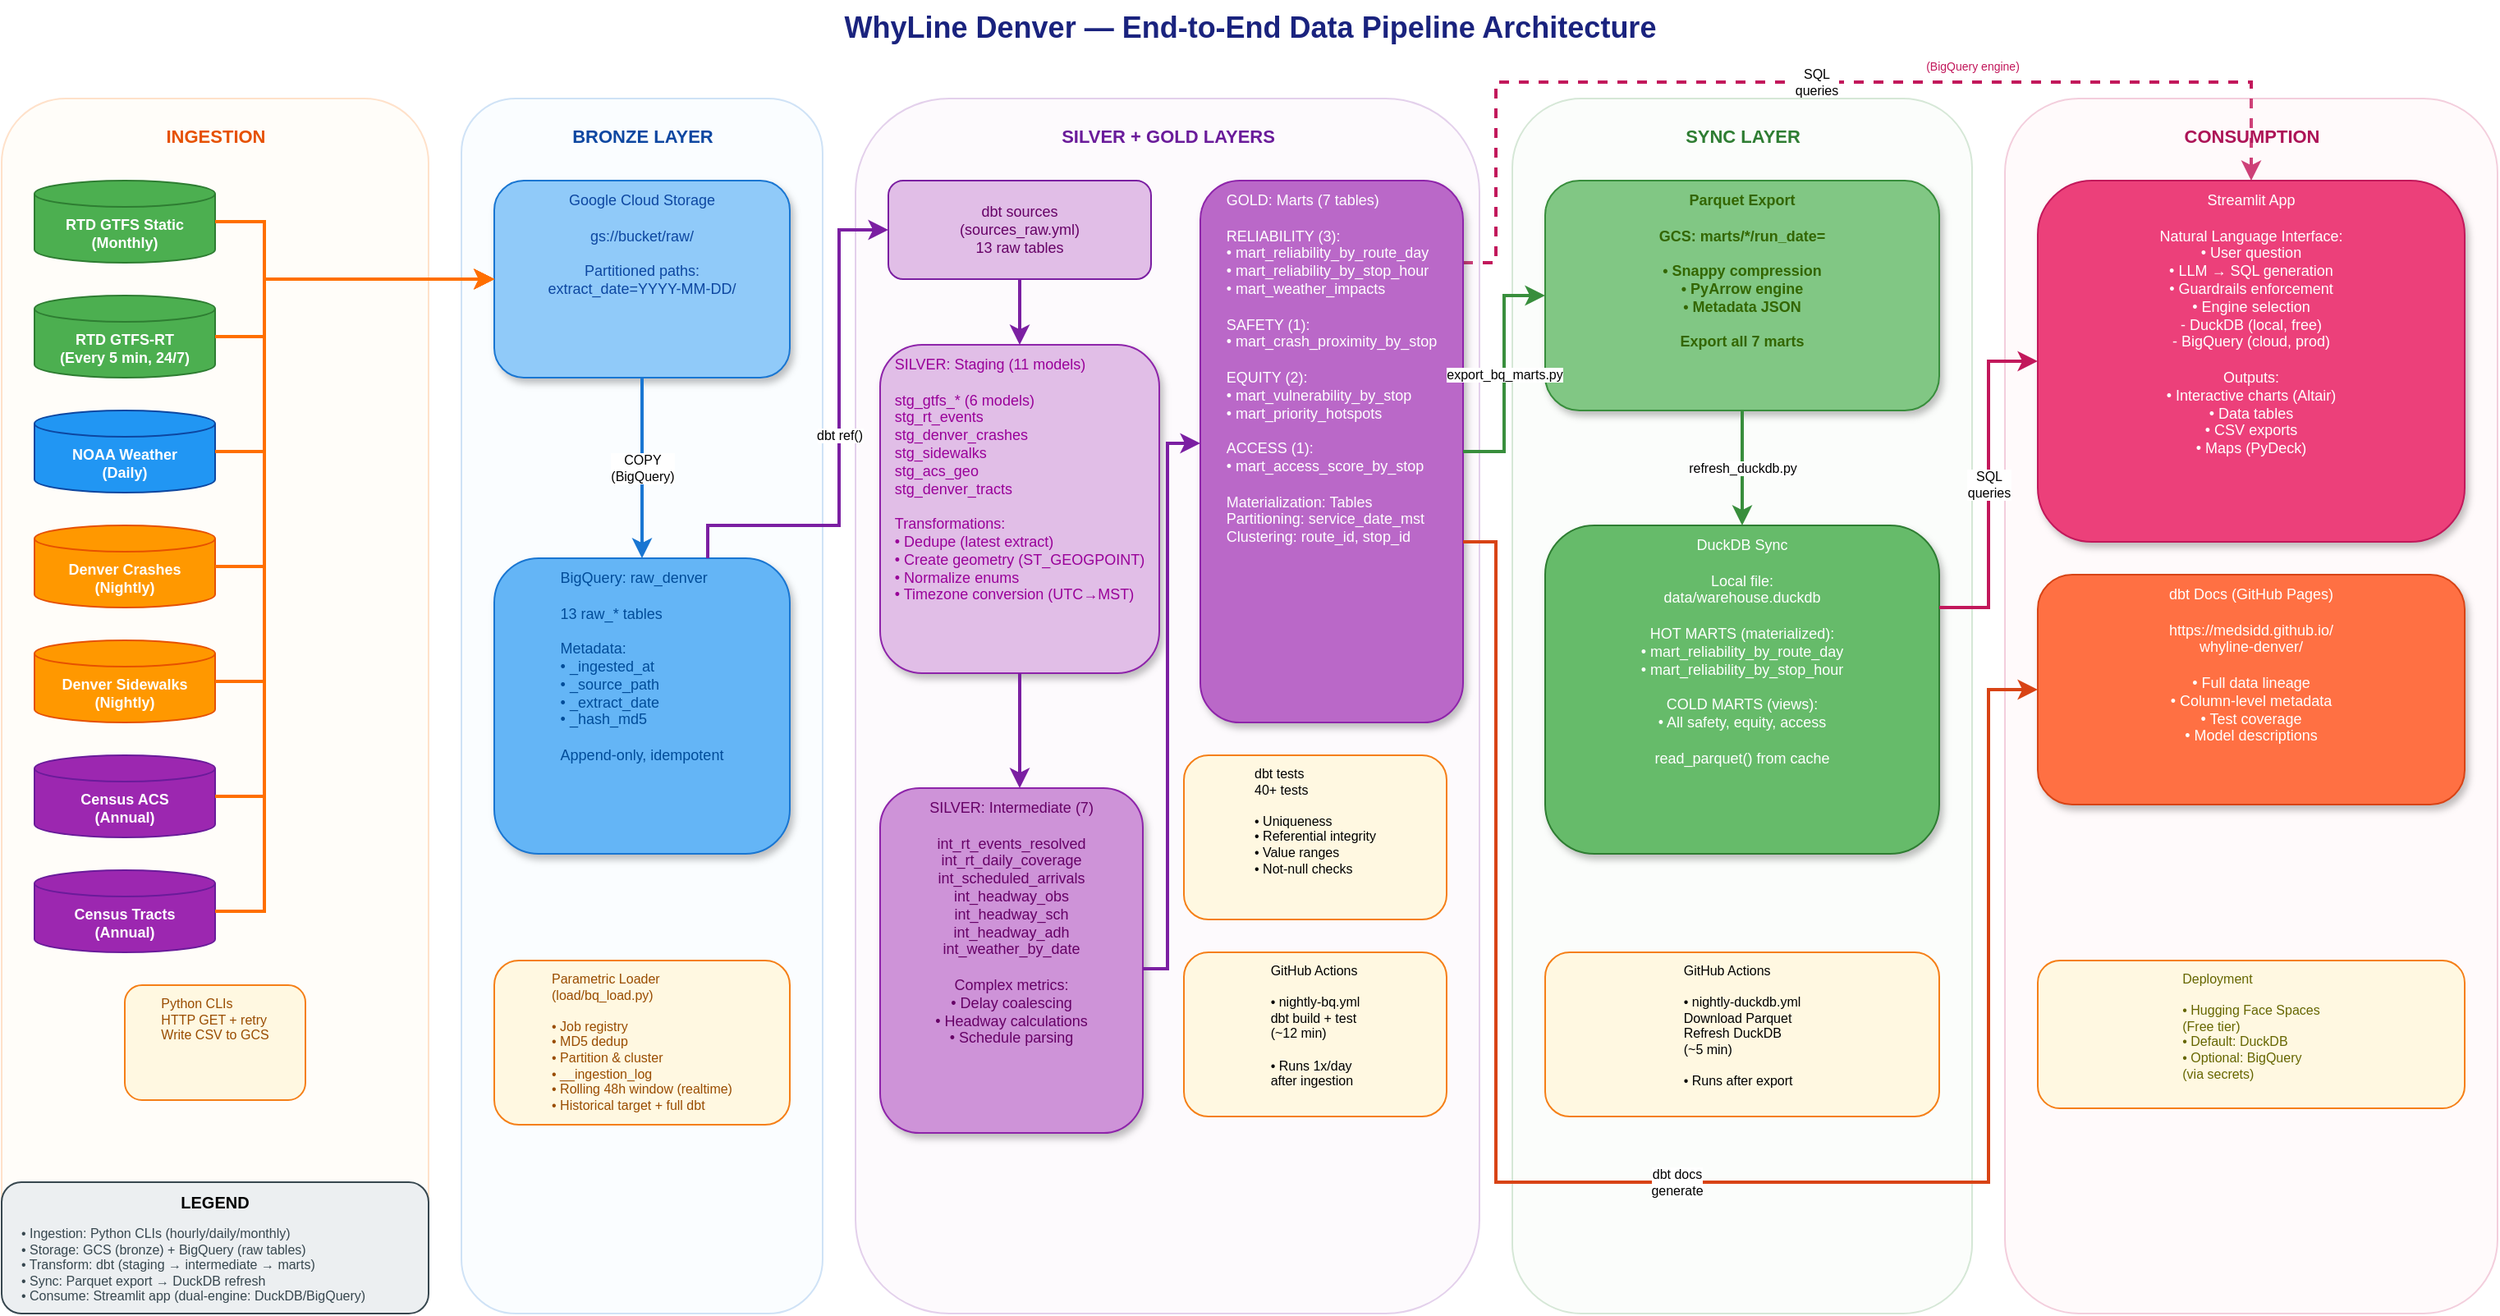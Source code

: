 <mxfile>
    <diagram id="pipeline-architecture" name="Pipeline Architecture">
        <mxGraphModel dx="418" dy="695" grid="1" gridSize="10" guides="1" tooltips="1" connect="1" arrows="1" fold="1" page="1" pageScale="1" pageWidth="1600" pageHeight="1000" math="0" shadow="0">
            <root>
                <mxCell id="0"/>
                <mxCell id="1" parent="0"/>
                <mxCell id="arrow16" value="SQL&#xa;queries" style="edgeStyle=orthogonalEdgeStyle;rounded=0;html=1;strokeWidth=2;strokeColor=#c2185b;dashed=1;fontSize=8;" parent="1" source="dbt-marts" target="app-streamlit" edge="1">
                    <mxGeometry relative="1" as="geometry">
                        <Array as="points">
                            <mxPoint x="950" y="180"/>
                            <mxPoint x="950" y="70"/>
                            <mxPoint x="1410" y="70"/>
                        </Array>
                    </mxGeometry>
                </mxCell>
                <mxCell id="title" value="WhyLine Denver — End-to-End Data Pipeline Architecture" style="text;html=1;strokeColor=none;fillColor=none;align=center;fontSize=18;fontStyle=1;fontColor=#1a237e;" parent="1" vertex="1">
                    <mxGeometry x="400" y="20" width="800" height="40" as="geometry"/>
                </mxCell>
                <mxCell id="bg-ingestion" value="" style="rounded=1;whiteSpace=wrap;html=1;fillColor=#fff3e0;strokeColor=#ff6f00;opacity=20;" parent="1" vertex="1">
                    <mxGeometry x="40" y="80" width="260" height="740" as="geometry"/>
                </mxCell>
                <mxCell id="bg-storage" value="" style="rounded=1;whiteSpace=wrap;html=1;fillColor=#e3f2fd;strokeColor=#1976d2;opacity=20;" parent="1" vertex="1">
                    <mxGeometry x="320" y="80" width="220" height="740" as="geometry"/>
                </mxCell>
                <mxCell id="bg-transform" value="" style="rounded=1;whiteSpace=wrap;html=1;fillColor=#f3e5f5;strokeColor=#7b1fa2;opacity=20;" parent="1" vertex="1">
                    <mxGeometry x="560" y="80" width="380" height="740" as="geometry"/>
                </mxCell>
                <mxCell id="bg-export" value="" style="rounded=1;whiteSpace=wrap;html=1;fillColor=#e8f5e9;strokeColor=#388e3c;opacity=20;" parent="1" vertex="1">
                    <mxGeometry x="960" y="80" width="280" height="740" as="geometry"/>
                </mxCell>
                <mxCell id="bg-consume" value="" style="rounded=1;whiteSpace=wrap;html=1;fillColor=#fce4ec;strokeColor=#c2185b;opacity=20;" parent="1" vertex="1">
                    <mxGeometry x="1260" y="80" width="300" height="740" as="geometry"/>
                </mxCell>
                <mxCell id="label-ingestion" value="INGESTION" style="text;html=1;strokeColor=none;fillColor=none;align=center;fontSize=11;fontStyle=1;fontColor=#e65100;" parent="1" vertex="1">
                    <mxGeometry x="120" y="90" width="100" height="20" as="geometry"/>
                </mxCell>
                <mxCell id="label-storage" value="BRONZE LAYER" style="text;html=1;strokeColor=none;fillColor=none;align=center;fontSize=11;fontStyle=1;fontColor=#0d47a1;" parent="1" vertex="1">
                    <mxGeometry x="350" y="90" width="160" height="20" as="geometry"/>
                </mxCell>
                <mxCell id="label-transform" value="SILVER + GOLD LAYERS" style="text;html=1;strokeColor=none;fillColor=none;align=center;fontSize=11;fontStyle=1;fontColor=#6a1b9a;" parent="1" vertex="1">
                    <mxGeometry x="650" y="90" width="200" height="20" as="geometry"/>
                </mxCell>
                <mxCell id="label-export" value="SYNC LAYER" style="text;html=1;strokeColor=none;fillColor=none;align=center;fontSize=11;fontStyle=1;fontColor=#2e7d32;" parent="1" vertex="1">
                    <mxGeometry x="1050" y="90" width="100" height="20" as="geometry"/>
                </mxCell>
                <mxCell id="label-consume" value="CONSUMPTION" style="text;html=1;strokeColor=none;fillColor=none;align=center;fontSize=11;fontStyle=1;fontColor=#ad1457;" parent="1" vertex="1">
                    <mxGeometry x="1360" y="90" width="100" height="20" as="geometry"/>
                </mxCell>
                <mxCell id="src-gtfs" value="RTD GTFS Static&#xa;(Monthly)" style="shape=cylinder3;whiteSpace=wrap;html=1;boundedLbl=1;size=8;fillColor=#4caf50;strokeColor=#2e7d32;fontColor=#ffffff;fontSize=9;fontStyle=1;" parent="1" vertex="1">
                    <mxGeometry x="60" y="130" width="110" height="50" as="geometry"/>
                </mxCell>
                <mxCell id="src-gtfsrt" value="RTD GTFS-RT&#xa;(Every 5 min, 24/7)" style="shape=cylinder3;whiteSpace=wrap;html=1;boundedLbl=1;size=8;fillColor=#4caf50;strokeColor=#2e7d32;fontColor=#ffffff;fontSize=9;fontStyle=1;" parent="1" vertex="1">
                    <mxGeometry x="60" y="200" width="110" height="50" as="geometry"/>
                </mxCell>
                <mxCell id="src-weather" value="NOAA Weather&#xa;(Daily)" style="shape=cylinder3;whiteSpace=wrap;html=1;boundedLbl=1;size=8;fillColor=#2196f3;strokeColor=#0d47a1;fontColor=#ffffff;fontSize=9;fontStyle=1;" parent="1" vertex="1">
                    <mxGeometry x="60" y="270" width="110" height="50" as="geometry"/>
                </mxCell>
                <mxCell id="src-crashes" value="Denver Crashes&#xa;(Nightly)" style="shape=cylinder3;whiteSpace=wrap;html=1;boundedLbl=1;size=8;fillColor=#ff9800;strokeColor=#e65100;fontColor=#ffffff;fontSize=9;fontStyle=1;" parent="1" vertex="1">
                    <mxGeometry x="60" y="340" width="110" height="50" as="geometry"/>
                </mxCell>
                <mxCell id="src-sidewalks" value="Denver Sidewalks&#xa;(Nightly)" style="shape=cylinder3;whiteSpace=wrap;html=1;boundedLbl=1;size=8;fillColor=#ff9800;strokeColor=#e65100;fontColor=#ffffff;fontSize=9;fontStyle=1;" parent="1" vertex="1">
                    <mxGeometry x="60" y="410" width="110" height="50" as="geometry"/>
                </mxCell>
                <mxCell id="src-acs" value="Census ACS&#xa;(Annual)" style="shape=cylinder3;whiteSpace=wrap;html=1;boundedLbl=1;size=8;fillColor=#9c27b0;strokeColor=#6a1b9a;fontColor=#ffffff;fontSize=9;fontStyle=1;" parent="1" vertex="1">
                    <mxGeometry x="60" y="480" width="110" height="50" as="geometry"/>
                </mxCell>
                <mxCell id="src-tracts" value="Census Tracts&#xa;(Annual)" style="shape=cylinder3;whiteSpace=wrap;html=1;boundedLbl=1;size=8;fillColor=#9c27b0;strokeColor=#6a1b9a;fontColor=#ffffff;fontSize=9;fontStyle=1;" parent="1" vertex="1">
                    <mxGeometry x="60" y="550" width="110" height="50" as="geometry"/>
                </mxCell>
                <mxCell id="ingestion-note" value="&lt;div style=&quot;text-align: justify;&quot;&gt;&lt;span style=&quot;background-color: transparent;&quot;&gt;&lt;font style=&quot;color: rgb(153, 76, 0);&quot;&gt;Python CLIs&lt;/font&gt;&lt;/span&gt;&lt;/div&gt;&lt;div style=&quot;text-align: justify;&quot;&gt;&lt;span style=&quot;background-color: transparent;&quot;&gt;&lt;font style=&quot;color: rgb(153, 76, 0);&quot;&gt;HTTP GET + retry&lt;/font&gt;&lt;/span&gt;&lt;/div&gt;&lt;div style=&quot;text-align: justify;&quot;&gt;&lt;span style=&quot;background-color: transparent;&quot;&gt;&lt;font style=&quot;color: rgb(153, 76, 0);&quot;&gt;Write CSV to GCS&lt;/font&gt;&lt;/span&gt;&lt;/div&gt;" style="rounded=1;whiteSpace=wrap;html=1;fillColor=#fff8e1;strokeColor=#f57f17;fontSize=8;align=center;verticalAlign=top;" parent="1" vertex="1">
                    <mxGeometry x="115" y="620" width="110" height="70" as="geometry"/>
                </mxCell>
                <mxCell id="gcs-raw" value="&lt;span style=&quot;font-weight: normal;&quot;&gt;Google Cloud Storage&lt;br&gt;&lt;br&gt;gs://bucket/raw/&lt;br&gt;&lt;br&gt;Partitioned paths:&lt;br&gt;extract_date=YYYY-MM-DD/&lt;/span&gt;" style="rounded=1;whiteSpace=wrap;html=1;fillColor=#90caf9;strokeColor=#1976d2;fontColor=#0d47a1;fontSize=9;align=center;verticalAlign=top;fontStyle=1;shadow=1;" parent="1" vertex="1">
                    <mxGeometry x="340" y="130" width="180" height="120" as="geometry"/>
                </mxCell>
                <mxCell id="bq-raw" value="&lt;div style=&quot;text-align: justify;&quot;&gt;&lt;span style=&quot;background-color: transparent; font-weight: normal;&quot;&gt;&lt;font style=&quot;color: rgb(0, 76, 153);&quot;&gt;BigQuery: raw_denver&lt;/font&gt;&lt;/span&gt;&lt;/div&gt;&lt;div style=&quot;text-align: justify;&quot;&gt;&lt;font style=&quot;color: rgb(0, 76, 153); font-weight: normal;&quot;&gt;&lt;br&gt;&lt;/font&gt;&lt;/div&gt;&lt;div style=&quot;text-align: justify;&quot;&gt;&lt;span style=&quot;background-color: transparent; font-weight: normal;&quot;&gt;&lt;font style=&quot;color: rgb(0, 76, 153);&quot;&gt;13 raw_* tables&lt;/font&gt;&lt;/span&gt;&lt;/div&gt;&lt;div style=&quot;text-align: justify;&quot;&gt;&lt;font style=&quot;color: rgb(0, 76, 153); font-weight: normal;&quot;&gt;&lt;br&gt;&lt;/font&gt;&lt;/div&gt;&lt;div style=&quot;text-align: justify;&quot;&gt;&lt;span style=&quot;background-color: transparent; font-weight: normal;&quot;&gt;&lt;font style=&quot;color: rgb(0, 76, 153);&quot;&gt;Metadata:&lt;/font&gt;&lt;/span&gt;&lt;/div&gt;&lt;div style=&quot;text-align: justify;&quot;&gt;&lt;span style=&quot;background-color: transparent; font-weight: normal;&quot;&gt;&lt;font style=&quot;color: rgb(0, 76, 153);&quot;&gt;• _ingested_at&lt;/font&gt;&lt;/span&gt;&lt;/div&gt;&lt;div style=&quot;text-align: justify;&quot;&gt;&lt;span style=&quot;background-color: transparent; font-weight: normal;&quot;&gt;&lt;font style=&quot;color: rgb(0, 76, 153);&quot;&gt;• _source_path&lt;/font&gt;&lt;/span&gt;&lt;/div&gt;&lt;div style=&quot;text-align: justify;&quot;&gt;&lt;span style=&quot;background-color: transparent; font-weight: normal;&quot;&gt;&lt;font style=&quot;color: rgb(0, 76, 153);&quot;&gt;• _extract_date&lt;/font&gt;&lt;/span&gt;&lt;/div&gt;&lt;div style=&quot;text-align: justify;&quot;&gt;&lt;span style=&quot;background-color: transparent; font-weight: normal;&quot;&gt;&lt;font style=&quot;color: rgb(0, 76, 153);&quot;&gt;• _hash_md5&lt;/font&gt;&lt;/span&gt;&lt;/div&gt;&lt;div style=&quot;text-align: justify;&quot;&gt;&lt;font style=&quot;color: rgb(0, 76, 153); font-weight: normal;&quot;&gt;&lt;br&gt;&lt;/font&gt;&lt;/div&gt;&lt;div style=&quot;text-align: justify;&quot;&gt;&lt;span style=&quot;background-color: transparent; font-weight: normal;&quot;&gt;&lt;font style=&quot;color: rgb(0, 76, 153);&quot;&gt;Append-only, idempotent&lt;/font&gt;&lt;/span&gt;&lt;/div&gt;" style="rounded=1;whiteSpace=wrap;html=1;fillColor=#64b5f6;strokeColor=#1976d2;fontColor=#0d47a1;fontSize=9;align=center;verticalAlign=top;fontStyle=1;shadow=1;" parent="1" vertex="1">
                    <mxGeometry x="340" y="360" width="180" height="180" as="geometry"/>
                </mxCell>
                <mxCell id="loader-note" value="&lt;div style=&quot;text-align: justify;&quot;&gt;&lt;span style=&quot;background-color: transparent;&quot;&gt;&lt;font style=&quot;color: rgb(153, 76, 0);&quot;&gt;Parametric Loader&lt;/font&gt;&lt;/span&gt;&lt;/div&gt;&lt;div style=&quot;text-align: justify;&quot;&gt;&lt;span style=&quot;background-color: transparent;&quot;&gt;&lt;font style=&quot;color: rgb(153, 76, 0);&quot;&gt;(load/bq_load.py)&lt;/font&gt;&lt;/span&gt;&lt;/div&gt;&lt;div style=&quot;text-align: justify;&quot;&gt;&lt;font style=&quot;color: rgb(153, 76, 0);&quot;&gt;&lt;br&gt;&lt;/font&gt;&lt;/div&gt;&lt;div style=&quot;text-align: justify;&quot;&gt;&lt;span style=&quot;background-color: transparent;&quot;&gt;&lt;font style=&quot;color: rgb(153, 76, 0);&quot;&gt;• Job registry&lt;/font&gt;&lt;/span&gt;&lt;/div&gt;&lt;div style=&quot;text-align: justify;&quot;&gt;&lt;span style=&quot;background-color: transparent;&quot;&gt;&lt;font style=&quot;color: rgb(153, 76, 0);&quot;&gt;• MD5 dedup&lt;/font&gt;&lt;/span&gt;&lt;/div&gt;&lt;div style=&quot;text-align: justify;&quot;&gt;&lt;span style=&quot;background-color: transparent;&quot;&gt;&lt;font style=&quot;color: rgb(153, 76, 0);&quot;&gt;• Partition &amp;amp; cluster&lt;/font&gt;&lt;/span&gt;&lt;/div&gt;&lt;div style=&quot;text-align: justify;&quot;&gt;&lt;span style=&quot;background-color: transparent;&quot;&gt;&lt;font style=&quot;color: rgb(153, 76, 0);&quot;&gt;• __ingestion_log&lt;/font&gt;&lt;/span&gt;&lt;/div&gt;&lt;div style=&quot;text-align: justify;&quot;&gt;&lt;span style=&quot;background-color: transparent;&quot;&gt;&lt;font style=&quot;color: rgb(153, 76, 0);&quot;&gt;• Rolling 48h window (realtime)&lt;/font&gt;&lt;/span&gt;&lt;/div&gt;&lt;div style=&quot;text-align: justify;&quot;&gt;&lt;span style=&quot;background-color: transparent;&quot;&gt;&lt;font style=&quot;color: rgb(153, 76, 0);&quot;&gt;• Historical target + full dbt&lt;/font&gt;&lt;/span&gt;&lt;/div&gt;" style="rounded=1;whiteSpace=wrap;html=1;fillColor=#fff8e1;strokeColor=#f57f17;fontSize=8;align=center;verticalAlign=top;" parent="1" vertex="1">
                    <mxGeometry x="340" y="605" width="180" height="100" as="geometry"/>
                </mxCell>
                <mxCell id="dbt-sources" value="&lt;span style=&quot;font-weight: normal;&quot;&gt;&lt;font style=&quot;color: rgb(102, 0, 102);&quot;&gt;dbt sources&lt;br&gt;(sources_raw.yml)&lt;br&gt;13 raw tables&lt;/font&gt;&lt;/span&gt;" style="rounded=1;whiteSpace=wrap;html=1;fillColor=#e1bee7;strokeColor=#7b1fa2;fontColor=#4a148c;fontSize=9;fontStyle=1;" parent="1" vertex="1">
                    <mxGeometry x="580" y="130" width="160" height="60" as="geometry"/>
                </mxCell>
                <mxCell id="dbt-staging" value="&lt;div style=&quot;text-align: justify;&quot;&gt;&lt;span style=&quot;background-color: transparent; font-weight: normal;&quot;&gt;&lt;font style=&quot;color: rgb(153, 0, 153);&quot;&gt;SILVER: Staging (11 models)&lt;/font&gt;&lt;/span&gt;&lt;/div&gt;&lt;div style=&quot;text-align: justify;&quot;&gt;&lt;font style=&quot;color: rgb(153, 0, 153); font-weight: normal;&quot;&gt;&lt;br&gt;&lt;/font&gt;&lt;/div&gt;&lt;div style=&quot;text-align: justify;&quot;&gt;&lt;span style=&quot;background-color: transparent; font-weight: normal;&quot;&gt;&lt;font style=&quot;color: rgb(153, 0, 153);&quot;&gt;stg_gtfs_* (6 models)&lt;/font&gt;&lt;/span&gt;&lt;/div&gt;&lt;div style=&quot;text-align: justify;&quot;&gt;&lt;span style=&quot;background-color: transparent; font-weight: normal;&quot;&gt;&lt;font style=&quot;color: rgb(153, 0, 153);&quot;&gt;stg_rt_events&lt;/font&gt;&lt;/span&gt;&lt;/div&gt;&lt;div style=&quot;text-align: justify;&quot;&gt;&lt;span style=&quot;background-color: transparent; font-weight: normal;&quot;&gt;&lt;font style=&quot;color: rgb(153, 0, 153);&quot;&gt;stg_denver_crashes&lt;/font&gt;&lt;/span&gt;&lt;/div&gt;&lt;div style=&quot;text-align: justify;&quot;&gt;&lt;span style=&quot;background-color: transparent; font-weight: normal;&quot;&gt;&lt;font style=&quot;color: rgb(153, 0, 153);&quot;&gt;stg_sidewalks&lt;/font&gt;&lt;/span&gt;&lt;/div&gt;&lt;div style=&quot;text-align: justify;&quot;&gt;&lt;span style=&quot;background-color: transparent; font-weight: normal;&quot;&gt;&lt;font style=&quot;color: rgb(153, 0, 153);&quot;&gt;stg_acs_geo&lt;/font&gt;&lt;/span&gt;&lt;/div&gt;&lt;div style=&quot;text-align: justify;&quot;&gt;&lt;span style=&quot;background-color: transparent; font-weight: normal;&quot;&gt;&lt;font style=&quot;color: rgb(153, 0, 153);&quot;&gt;stg_denver_tracts&lt;/font&gt;&lt;/span&gt;&lt;/div&gt;&lt;div style=&quot;text-align: justify;&quot;&gt;&lt;font style=&quot;color: rgb(153, 0, 153); font-weight: normal;&quot;&gt;&lt;br&gt;&lt;/font&gt;&lt;/div&gt;&lt;div style=&quot;text-align: justify;&quot;&gt;&lt;span style=&quot;background-color: transparent; font-weight: normal;&quot;&gt;&lt;font style=&quot;color: rgb(153, 0, 153);&quot;&gt;Transformations:&lt;/font&gt;&lt;/span&gt;&lt;/div&gt;&lt;div style=&quot;text-align: justify;&quot;&gt;&lt;span style=&quot;background-color: transparent; font-weight: normal;&quot;&gt;&lt;font style=&quot;color: rgb(153, 0, 153);&quot;&gt;• Dedupe (latest extract)&lt;/font&gt;&lt;/span&gt;&lt;/div&gt;&lt;div style=&quot;text-align: justify;&quot;&gt;&lt;span style=&quot;background-color: transparent; font-weight: normal;&quot;&gt;&lt;font style=&quot;color: rgb(153, 0, 153);&quot;&gt;• Create geometry (ST_GEOGPOINT)&lt;/font&gt;&lt;/span&gt;&lt;/div&gt;&lt;div style=&quot;text-align: justify;&quot;&gt;&lt;span style=&quot;background-color: transparent; font-weight: normal;&quot;&gt;&lt;font style=&quot;color: rgb(153, 0, 153);&quot;&gt;• Normalize enums&lt;/font&gt;&lt;/span&gt;&lt;/div&gt;&lt;div style=&quot;text-align: justify;&quot;&gt;&lt;span style=&quot;background-color: transparent; font-weight: normal;&quot;&gt;&lt;font style=&quot;color: rgb(153, 0, 153);&quot;&gt;• Timezone conversion (UTC→MST)&lt;/font&gt;&lt;/span&gt;&lt;/div&gt;" style="rounded=1;whiteSpace=wrap;html=1;fillColor=#e1bee7;strokeColor=#8e24aa;fontColor=#4a148c;fontSize=9;align=center;verticalAlign=top;fontStyle=1;shadow=1;" parent="1" vertex="1">
                    <mxGeometry x="575" y="230" width="170" height="200" as="geometry"/>
                </mxCell>
                <mxCell id="dbt-intermediate" value="&lt;span style=&quot;font-weight: normal;&quot;&gt;&lt;font style=&quot;color: rgb(102, 0, 102);&quot;&gt;SILVER: Intermediate (7)&lt;br&gt;&lt;br&gt;int_rt_events_resolved&lt;br&gt;int_rt_daily_coverage&lt;br&gt;int_scheduled_arrivals&lt;br&gt;int_headway_obs&lt;br&gt;int_headway_sch&lt;br&gt;int_headway_adh&lt;br&gt;int_weather_by_date&lt;br&gt;&lt;br&gt;Complex metrics:&lt;br&gt;• Delay coalescing&lt;br&gt;• Headway calculations&lt;br&gt;• Schedule parsing&lt;/font&gt;&lt;/span&gt;" style="rounded=1;whiteSpace=wrap;html=1;fillColor=#ce93d8;strokeColor=#8e24aa;fontColor=#4a148c;fontSize=9;align=center;verticalAlign=top;fontStyle=1;shadow=1;" parent="1" vertex="1">
                    <mxGeometry x="575" y="500" width="160" height="210" as="geometry"/>
                </mxCell>
                <mxCell id="dbt-marts" value="&lt;div style=&quot;text-align: justify;&quot;&gt;&lt;span style=&quot;background-color: transparent; font-weight: normal;&quot;&gt;&lt;font style=&quot;color: rgb(255, 255, 255);&quot;&gt;GOLD: Marts (7 tables)&lt;/font&gt;&lt;/span&gt;&lt;/div&gt;&lt;div style=&quot;text-align: justify;&quot;&gt;&lt;font style=&quot;color: rgb(255, 255, 255); font-weight: normal;&quot;&gt;&lt;br&gt;&lt;/font&gt;&lt;/div&gt;&lt;div style=&quot;text-align: justify;&quot;&gt;&lt;span style=&quot;background-color: transparent; font-weight: normal;&quot;&gt;&lt;font style=&quot;color: rgb(255, 255, 255);&quot;&gt;RELIABILITY (3):&lt;/font&gt;&lt;/span&gt;&lt;/div&gt;&lt;div style=&quot;text-align: justify;&quot;&gt;&lt;span style=&quot;background-color: transparent; font-weight: normal;&quot;&gt;&lt;font style=&quot;color: rgb(255, 255, 255);&quot;&gt;• mart_reliability_by_route_day&lt;/font&gt;&lt;/span&gt;&lt;/div&gt;&lt;div style=&quot;text-align: justify;&quot;&gt;&lt;span style=&quot;background-color: transparent; font-weight: normal;&quot;&gt;&lt;font style=&quot;color: rgb(255, 255, 255);&quot;&gt;• mart_reliability_by_stop_hour&lt;/font&gt;&lt;/span&gt;&lt;/div&gt;&lt;div style=&quot;text-align: justify;&quot;&gt;&lt;span style=&quot;background-color: transparent; font-weight: normal;&quot;&gt;&lt;font style=&quot;color: rgb(255, 255, 255);&quot;&gt;• mart_weather_impacts&lt;/font&gt;&lt;/span&gt;&lt;/div&gt;&lt;div style=&quot;text-align: justify;&quot;&gt;&lt;font style=&quot;color: rgb(255, 255, 255); font-weight: normal;&quot;&gt;&lt;br&gt;&lt;/font&gt;&lt;/div&gt;&lt;div style=&quot;text-align: justify;&quot;&gt;&lt;span style=&quot;background-color: transparent; font-weight: normal;&quot;&gt;&lt;font style=&quot;color: rgb(255, 255, 255);&quot;&gt;SAFETY (1):&lt;/font&gt;&lt;/span&gt;&lt;/div&gt;&lt;div style=&quot;text-align: justify;&quot;&gt;&lt;span style=&quot;background-color: transparent; font-weight: normal;&quot;&gt;&lt;font style=&quot;color: rgb(255, 255, 255);&quot;&gt;• mart_crash_proximity_by_stop&lt;/font&gt;&lt;/span&gt;&lt;/div&gt;&lt;div style=&quot;text-align: justify;&quot;&gt;&lt;font style=&quot;color: rgb(255, 255, 255); font-weight: normal;&quot;&gt;&lt;br&gt;&lt;/font&gt;&lt;/div&gt;&lt;div style=&quot;text-align: justify;&quot;&gt;&lt;span style=&quot;background-color: transparent; font-weight: normal;&quot;&gt;&lt;font style=&quot;color: rgb(255, 255, 255);&quot;&gt;EQUITY (2):&lt;/font&gt;&lt;/span&gt;&lt;/div&gt;&lt;div style=&quot;text-align: justify;&quot;&gt;&lt;span style=&quot;background-color: transparent; font-weight: normal;&quot;&gt;&lt;font style=&quot;color: rgb(255, 255, 255);&quot;&gt;• mart_vulnerability_by_stop&lt;/font&gt;&lt;/span&gt;&lt;/div&gt;&lt;div style=&quot;text-align: justify;&quot;&gt;&lt;span style=&quot;background-color: transparent; font-weight: normal;&quot;&gt;&lt;font style=&quot;color: rgb(255, 255, 255);&quot;&gt;• mart_priority_hotspots&lt;/font&gt;&lt;/span&gt;&lt;/div&gt;&lt;div style=&quot;text-align: justify;&quot;&gt;&lt;font style=&quot;color: rgb(255, 255, 255); font-weight: normal;&quot;&gt;&lt;br&gt;&lt;/font&gt;&lt;/div&gt;&lt;div style=&quot;text-align: justify;&quot;&gt;&lt;span style=&quot;background-color: transparent; font-weight: normal;&quot;&gt;&lt;font style=&quot;color: rgb(255, 255, 255);&quot;&gt;ACCESS (1):&lt;/font&gt;&lt;/span&gt;&lt;/div&gt;&lt;div style=&quot;text-align: justify;&quot;&gt;&lt;span style=&quot;background-color: transparent; font-weight: normal;&quot;&gt;&lt;font style=&quot;color: rgb(255, 255, 255);&quot;&gt;• mart_access_score_by_stop&lt;/font&gt;&lt;/span&gt;&lt;/div&gt;&lt;div style=&quot;text-align: justify;&quot;&gt;&lt;font style=&quot;color: rgb(255, 255, 255); font-weight: normal;&quot;&gt;&lt;br&gt;&lt;/font&gt;&lt;/div&gt;&lt;div style=&quot;text-align: justify;&quot;&gt;&lt;span style=&quot;background-color: transparent; font-weight: normal;&quot;&gt;&lt;font style=&quot;color: rgb(255, 255, 255);&quot;&gt;Materialization: Tables&lt;/font&gt;&lt;/span&gt;&lt;/div&gt;&lt;div style=&quot;text-align: justify;&quot;&gt;&lt;span style=&quot;background-color: transparent; font-weight: normal;&quot;&gt;&lt;font style=&quot;color: rgb(255, 255, 255);&quot;&gt;Partitioning: service_date_mst&lt;/font&gt;&lt;/span&gt;&lt;/div&gt;&lt;div style=&quot;text-align: justify;&quot;&gt;&lt;span style=&quot;background-color: transparent; font-weight: normal;&quot;&gt;&lt;font style=&quot;color: rgb(255, 255, 255);&quot;&gt;Clustering: route_id, stop_id&lt;/font&gt;&lt;/span&gt;&lt;/div&gt;" style="rounded=1;whiteSpace=wrap;html=1;fillColor=#ba68c8;strokeColor=#8e24aa;fontColor=#ffffff;fontSize=9;align=center;verticalAlign=top;fontStyle=1;shadow=1;" parent="1" vertex="1">
                    <mxGeometry x="770" y="130" width="160" height="330" as="geometry"/>
                </mxCell>
                <mxCell id="dbt-tests" value="&lt;div style=&quot;text-align: justify;&quot;&gt;&lt;span style=&quot;background-color: transparent;&quot;&gt;dbt tests&lt;/span&gt;&lt;/div&gt;&lt;div style=&quot;text-align: justify;&quot;&gt;&lt;span style=&quot;background-color: transparent;&quot;&gt;40+ tests&lt;/span&gt;&lt;/div&gt;&lt;div style=&quot;text-align: justify;&quot;&gt;&lt;br&gt;&lt;/div&gt;&lt;div style=&quot;text-align: justify;&quot;&gt;&lt;span style=&quot;background-color: transparent;&quot;&gt;• Uniqueness&lt;/span&gt;&lt;/div&gt;&lt;div style=&quot;text-align: justify;&quot;&gt;&lt;span style=&quot;background-color: transparent;&quot;&gt;• Referential integrity&lt;/span&gt;&lt;/div&gt;&lt;div style=&quot;text-align: justify;&quot;&gt;&lt;span style=&quot;background-color: transparent;&quot;&gt;• Value ranges&lt;/span&gt;&lt;/div&gt;&lt;div style=&quot;text-align: justify;&quot;&gt;&lt;span style=&quot;background-color: transparent;&quot;&gt;• Not-null checks&lt;/span&gt;&lt;/div&gt;" style="rounded=1;whiteSpace=wrap;html=1;fillColor=#fff8e1;strokeColor=#f57f17;fontSize=8;align=center;verticalAlign=top;" parent="1" vertex="1">
                    <mxGeometry x="760" y="480" width="160" height="100" as="geometry"/>
                </mxCell>
                <mxCell id="workflow-note" value="&lt;div style=&quot;text-align: justify;&quot;&gt;&lt;span style=&quot;background-color: transparent;&quot;&gt;GitHub Actions&lt;/span&gt;&lt;/div&gt;&lt;div style=&quot;text-align: justify;&quot;&gt;&lt;br&gt;&lt;/div&gt;&lt;div style=&quot;text-align: justify;&quot;&gt;&lt;span style=&quot;background-color: transparent;&quot;&gt;• nightly-bq.yml&lt;/span&gt;&lt;/div&gt;&lt;div style=&quot;text-align: justify;&quot;&gt;&lt;span style=&quot;background-color: transparent;&quot;&gt;dbt build + test&lt;/span&gt;&lt;/div&gt;&lt;div style=&quot;text-align: justify;&quot;&gt;&lt;span style=&quot;background-color: transparent;&quot;&gt;(~12 min)&lt;/span&gt;&lt;/div&gt;&lt;div style=&quot;text-align: justify;&quot;&gt;&lt;br&gt;&lt;/div&gt;&lt;div style=&quot;text-align: justify;&quot;&gt;&lt;span style=&quot;background-color: transparent;&quot;&gt;• Runs 1x/day&lt;/span&gt;&lt;/div&gt;&lt;div style=&quot;text-align: justify;&quot;&gt;&lt;span style=&quot;background-color: transparent;&quot;&gt;after ingestion&lt;/span&gt;&lt;/div&gt;" style="rounded=1;whiteSpace=wrap;html=1;fillColor=#fff8e1;strokeColor=#f57f17;fontSize=8;align=center;verticalAlign=top;" parent="1" vertex="1">
                    <mxGeometry x="760" y="600" width="160" height="100" as="geometry"/>
                </mxCell>
                <mxCell id="parquet-export" value="&lt;font style=&quot;color: rgb(51, 102, 0);&quot;&gt;Parquet Export&lt;br&gt;&lt;br&gt;GCS: marts/*/run_date=&lt;br&gt;&lt;br&gt;• Snappy compression&lt;br&gt;• PyArrow engine&lt;br&gt;• Metadata JSON&lt;br&gt;&lt;br&gt;Export all 7 marts&lt;/font&gt;" style="rounded=1;whiteSpace=wrap;html=1;fillColor=#81c784;strokeColor=#388e3c;fontColor=#1b5e20;fontSize=9;align=center;verticalAlign=top;fontStyle=1;shadow=1;" parent="1" vertex="1">
                    <mxGeometry x="980" y="130" width="240" height="140" as="geometry"/>
                </mxCell>
                <mxCell id="duckdb-sync" value="&lt;span style=&quot;font-weight: normal;&quot;&gt;&lt;font&gt;DuckDB Sync&lt;br&gt;&lt;br&gt;Local file:&lt;br&gt;data/warehouse.duckdb&lt;br&gt;&lt;br&gt;HOT MARTS (materialized):&lt;br&gt;• mart_reliability_by_route_day&lt;br&gt;• mart_reliability_by_stop_hour&lt;br&gt;&lt;br&gt;COLD MARTS (views):&lt;br&gt;• All safety, equity, access&lt;br&gt;&lt;br&gt;read_parquet() from cache&lt;/font&gt;&lt;/span&gt;" style="rounded=1;whiteSpace=wrap;html=1;fillColor=#66bb6a;strokeColor=#2e7d32;fontColor=#ffffff;fontSize=9;align=center;verticalAlign=top;fontStyle=1;shadow=1;" parent="1" vertex="1">
                    <mxGeometry x="980" y="340" width="240" height="200" as="geometry"/>
                </mxCell>
                <mxCell id="sync-workflow" value="&lt;div style=&quot;text-align: justify;&quot;&gt;&lt;span style=&quot;background-color: transparent;&quot;&gt;GitHub Actions&lt;/span&gt;&lt;/div&gt;&lt;div style=&quot;text-align: justify;&quot;&gt;&lt;br&gt;&lt;/div&gt;&lt;div style=&quot;text-align: justify;&quot;&gt;&lt;span style=&quot;background-color: transparent;&quot;&gt;• nightly-duckdb.yml&lt;/span&gt;&lt;/div&gt;&lt;div style=&quot;text-align: justify;&quot;&gt;&lt;span style=&quot;background-color: transparent;&quot;&gt;Download Parquet&lt;/span&gt;&lt;/div&gt;&lt;div style=&quot;text-align: justify;&quot;&gt;&lt;span style=&quot;background-color: transparent;&quot;&gt;Refresh DuckDB&lt;/span&gt;&lt;/div&gt;&lt;div style=&quot;text-align: justify;&quot;&gt;&lt;span style=&quot;background-color: transparent;&quot;&gt;(~5 min)&lt;/span&gt;&lt;/div&gt;&lt;div style=&quot;text-align: justify;&quot;&gt;&lt;br&gt;&lt;/div&gt;&lt;div style=&quot;text-align: justify;&quot;&gt;&lt;span style=&quot;background-color: transparent;&quot;&gt;• Runs after export&lt;/span&gt;&lt;/div&gt;" style="rounded=1;whiteSpace=wrap;html=1;fillColor=#fff8e1;strokeColor=#f57f17;fontSize=8;align=center;verticalAlign=top;" parent="1" vertex="1">
                    <mxGeometry x="980" y="600" width="240" height="100" as="geometry"/>
                </mxCell>
                <mxCell id="app-streamlit" value="&lt;span style=&quot;font-weight: normal;&quot;&gt;&lt;font style=&quot;color: rgb(255, 255, 255);&quot;&gt;Streamlit App&lt;br&gt;&lt;br&gt;Natural Language Interface:&lt;br&gt;• User question&lt;br&gt;• LLM → SQL generation&lt;br&gt;• Guardrails enforcement&lt;br&gt;• Engine selection&lt;br&gt;  - DuckDB (local, free)&lt;br&gt;  - BigQuery (cloud, prod)&lt;br&gt;&lt;br&gt;Outputs:&lt;br&gt;• Interactive charts (Altair)&lt;br&gt;• Data tables&lt;br&gt;• CSV exports&lt;br&gt;• Maps (PyDeck)&lt;/font&gt;&lt;/span&gt;" style="rounded=1;whiteSpace=wrap;html=1;fillColor=#ec407a;strokeColor=#c2185b;fontColor=#ffffff;fontSize=9;align=center;verticalAlign=top;fontStyle=1;shadow=1;" parent="1" vertex="1">
                    <mxGeometry x="1280" y="130" width="260" height="220" as="geometry"/>
                </mxCell>
                <mxCell id="app-docs" value="&lt;span style=&quot;font-weight: normal;&quot;&gt;&lt;font style=&quot;color: rgb(255, 255, 255);&quot;&gt;dbt Docs (GitHub Pages)&lt;br&gt;&lt;br&gt;https://medsidd.github.io/&lt;br&gt;whyline-denver/&lt;br&gt;&lt;br&gt;• Full data lineage&lt;br&gt;• Column-level metadata&lt;br&gt;• Test coverage&lt;br&gt;• Model descriptions&lt;/font&gt;&lt;/span&gt;" style="rounded=1;whiteSpace=wrap;html=1;fillColor=#ff7043;strokeColor=#d84315;fontColor=#ffffff;fontSize=9;align=center;verticalAlign=top;fontStyle=1;shadow=1;" parent="1" vertex="1">
                    <mxGeometry x="1280" y="370" width="260" height="140" as="geometry"/>
                </mxCell>
                <mxCell id="app-deployment" value="&lt;div style=&quot;text-align: justify;&quot;&gt;&lt;span style=&quot;background-color: transparent;&quot;&gt;&lt;font style=&quot;color: rgb(102, 102, 0);&quot;&gt;Deployment&lt;/font&gt;&lt;/span&gt;&lt;/div&gt;&lt;div style=&quot;text-align: justify;&quot;&gt;&lt;font style=&quot;color: rgb(102, 102, 0);&quot;&gt;&lt;br&gt;&lt;/font&gt;&lt;/div&gt;&lt;div style=&quot;text-align: justify;&quot;&gt;&lt;span style=&quot;background-color: transparent;&quot;&gt;&lt;font style=&quot;color: rgb(102, 102, 0);&quot;&gt;• Hugging Face Spaces&lt;/font&gt;&lt;/span&gt;&lt;/div&gt;&lt;div style=&quot;text-align: justify;&quot;&gt;&lt;span style=&quot;background-color: transparent;&quot;&gt;&lt;font style=&quot;color: rgb(102, 102, 0);&quot;&gt;(Free tier)&lt;/font&gt;&lt;/span&gt;&lt;/div&gt;&lt;div style=&quot;text-align: justify;&quot;&gt;&lt;span style=&quot;background-color: transparent;&quot;&gt;&lt;font style=&quot;color: rgb(102, 102, 0);&quot;&gt;• Default: DuckDB&lt;/font&gt;&lt;/span&gt;&lt;/div&gt;&lt;div style=&quot;text-align: justify;&quot;&gt;&lt;span style=&quot;background-color: transparent;&quot;&gt;&lt;font style=&quot;color: rgb(102, 102, 0);&quot;&gt;• Optional: BigQuery&lt;/font&gt;&lt;/span&gt;&lt;/div&gt;&lt;div style=&quot;text-align: justify;&quot;&gt;&lt;span style=&quot;background-color: transparent;&quot;&gt;&lt;font style=&quot;color: rgb(102, 102, 0);&quot;&gt;(via secrets)&lt;/font&gt;&lt;/span&gt;&lt;/div&gt;" style="rounded=1;whiteSpace=wrap;html=1;fillColor=#fff8e1;strokeColor=#f57f17;fontSize=8;align=center;verticalAlign=top;" parent="1" vertex="1">
                    <mxGeometry x="1280" y="605" width="260" height="90" as="geometry"/>
                </mxCell>
                <mxCell id="arrow1" value="" style="edgeStyle=orthogonalEdgeStyle;rounded=0;html=1;strokeWidth=2;strokeColor=#ff6f00;" parent="1" source="src-gtfs" target="gcs-raw" edge="1">
                    <mxGeometry relative="1" as="geometry">
                        <Array as="points">
                            <mxPoint x="200" y="155"/>
                            <mxPoint x="200" y="190"/>
                        </Array>
                    </mxGeometry>
                </mxCell>
                <mxCell id="arrow2" value="" style="edgeStyle=orthogonalEdgeStyle;rounded=0;html=1;strokeWidth=2;strokeColor=#ff6f00;" parent="1" source="src-gtfsrt" target="gcs-raw" edge="1">
                    <mxGeometry relative="1" as="geometry">
                        <Array as="points">
                            <mxPoint x="200" y="225"/>
                            <mxPoint x="200" y="190"/>
                        </Array>
                    </mxGeometry>
                </mxCell>
                <mxCell id="arrow3" value="" style="edgeStyle=orthogonalEdgeStyle;rounded=0;html=1;strokeWidth=2;strokeColor=#ff6f00;" parent="1" source="src-weather" target="gcs-raw" edge="1">
                    <mxGeometry relative="1" as="geometry">
                        <Array as="points">
                            <mxPoint x="200" y="295"/>
                            <mxPoint x="200" y="190"/>
                        </Array>
                    </mxGeometry>
                </mxCell>
                <mxCell id="arrow4" value="" style="edgeStyle=orthogonalEdgeStyle;rounded=0;html=1;strokeWidth=2;strokeColor=#ff6f00;" parent="1" source="src-crashes" target="gcs-raw" edge="1">
                    <mxGeometry relative="1" as="geometry">
                        <Array as="points">
                            <mxPoint x="200" y="365"/>
                            <mxPoint x="200" y="190"/>
                        </Array>
                    </mxGeometry>
                </mxCell>
                <mxCell id="arrow5" value="" style="edgeStyle=orthogonalEdgeStyle;rounded=0;html=1;strokeWidth=2;strokeColor=#ff6f00;" parent="1" source="src-sidewalks" target="gcs-raw" edge="1">
                    <mxGeometry relative="1" as="geometry">
                        <Array as="points">
                            <mxPoint x="200" y="435"/>
                            <mxPoint x="200" y="190"/>
                        </Array>
                    </mxGeometry>
                </mxCell>
                <mxCell id="arrow6" value="" style="edgeStyle=orthogonalEdgeStyle;rounded=0;html=1;strokeWidth=2;strokeColor=#ff6f00;" parent="1" source="src-acs" target="gcs-raw" edge="1">
                    <mxGeometry relative="1" as="geometry">
                        <Array as="points">
                            <mxPoint x="200" y="505"/>
                            <mxPoint x="200" y="190"/>
                        </Array>
                    </mxGeometry>
                </mxCell>
                <mxCell id="arrow7" value="" style="edgeStyle=orthogonalEdgeStyle;rounded=0;html=1;strokeWidth=2;strokeColor=#ff6f00;" parent="1" source="src-tracts" target="gcs-raw" edge="1">
                    <mxGeometry relative="1" as="geometry">
                        <Array as="points">
                            <mxPoint x="200" y="575"/>
                            <mxPoint x="200" y="190"/>
                        </Array>
                    </mxGeometry>
                </mxCell>
                <mxCell id="arrow8" value="COPY&#xa;(BigQuery)" style="edgeStyle=orthogonalEdgeStyle;rounded=0;html=1;strokeWidth=2;strokeColor=#1976d2;fontSize=8;" parent="1" source="gcs-raw" target="bq-raw" edge="1">
                    <mxGeometry relative="1" as="geometry"/>
                </mxCell>
                <mxCell id="arrow9" value="dbt ref()" style="edgeStyle=orthogonalEdgeStyle;rounded=0;html=1;strokeWidth=2;strokeColor=#7b1fa2;fontSize=8;" parent="1" source="bq-raw" target="dbt-sources" edge="1">
                    <mxGeometry relative="1" as="geometry">
                        <Array as="points">
                            <mxPoint x="470" y="340"/>
                            <mxPoint x="550" y="340"/>
                            <mxPoint x="550" y="160"/>
                        </Array>
                    </mxGeometry>
                </mxCell>
                <mxCell id="arrow10" value="" style="edgeStyle=orthogonalEdgeStyle;rounded=0;html=1;strokeWidth=2;strokeColor=#7b1fa2;" parent="1" source="dbt-sources" target="dbt-staging" edge="1">
                    <mxGeometry relative="1" as="geometry"/>
                </mxCell>
                <mxCell id="arrow11" value="" style="edgeStyle=orthogonalEdgeStyle;rounded=0;html=1;strokeWidth=2;strokeColor=#7b1fa2;" parent="1" source="dbt-staging" target="dbt-intermediate" edge="1">
                    <mxGeometry relative="1" as="geometry">
                        <Array as="points">
                            <mxPoint x="660" y="480"/>
                            <mxPoint x="660" y="480"/>
                        </Array>
                    </mxGeometry>
                </mxCell>
                <mxCell id="arrow12" value="" style="edgeStyle=orthogonalEdgeStyle;rounded=0;html=1;strokeWidth=2;strokeColor=#7b1fa2;" parent="1" source="dbt-intermediate" target="dbt-marts" edge="1">
                    <mxGeometry relative="1" as="geometry">
                        <Array as="points">
                            <mxPoint x="750" y="610"/>
                            <mxPoint x="750" y="290"/>
                        </Array>
                    </mxGeometry>
                </mxCell>
                <mxCell id="arrow13" value="export_bq_marts.py" style="edgeStyle=orthogonalEdgeStyle;rounded=0;html=1;strokeWidth=2;strokeColor=#388e3c;fontSize=8;" parent="1" source="dbt-marts" target="parquet-export" edge="1">
                    <mxGeometry relative="1" as="geometry"/>
                </mxCell>
                <mxCell id="arrow14" value="refresh_duckdb.py" style="edgeStyle=orthogonalEdgeStyle;rounded=0;html=1;strokeWidth=2;strokeColor=#388e3c;fontSize=8;" parent="1" source="parquet-export" target="duckdb-sync" edge="1">
                    <mxGeometry relative="1" as="geometry"/>
                </mxCell>
                <mxCell id="arrow15" value="SQL&#xa;queries" style="edgeStyle=orthogonalEdgeStyle;rounded=0;html=1;strokeWidth=2;strokeColor=#c2185b;fontSize=8;" parent="1" source="duckdb-sync" target="app-streamlit" edge="1">
                    <mxGeometry relative="1" as="geometry">
                        <Array as="points">
                            <mxPoint x="1250" y="390"/>
                            <mxPoint x="1250" y="240"/>
                        </Array>
                    </mxGeometry>
                </mxCell>
                <mxCell id="arrow17" value="dbt docs&#xa;generate" style="edgeStyle=orthogonalEdgeStyle;rounded=0;html=1;strokeWidth=2;strokeColor=#d84315;fontSize=8;" parent="1" source="dbt-marts" target="app-docs" edge="1">
                    <mxGeometry relative="1" as="geometry">
                        <Array as="points">
                            <mxPoint x="950" y="350"/>
                            <mxPoint x="950" y="740"/>
                            <mxPoint x="1250" y="740"/>
                            <mxPoint x="1250" y="440"/>
                        </Array>
                    </mxGeometry>
                </mxCell>
                <mxCell id="legend-box" value="LEGEND" style="rounded=1;whiteSpace=wrap;html=1;fillColor=#eceff1;strokeColor=#37474f;fontStyle=1;fontSize=10;align=center;verticalAlign=top;" parent="1" vertex="1">
                    <mxGeometry x="40" y="740" width="260" height="80" as="geometry"/>
                </mxCell>
                <mxCell id="legend-text" value="• Ingestion: Python CLIs (hourly/daily/monthly)&#xa;• Storage: GCS (bronze) + BigQuery (raw tables)&#xa;• Transform: dbt (staging → intermediate → marts)&#xa;• Sync: Parquet export → DuckDB refresh&#xa;• Consume: Streamlit app (dual-engine: DuckDB/BigQuery)" style="text;html=1;strokeColor=none;fillColor=none;align=left;fontSize=8;fontColor=#37474f;" parent="1" vertex="1">
                    <mxGeometry x="50" y="760" width="240" height="40" as="geometry"/>
                </mxCell>
                <mxCell id="arrow16-label" value="(BigQuery engine)" style="text;html=1;strokeColor=none;fillColor=none;align=center;fontSize=7;fontColor=#c2185b;" parent="1" vertex="1">
                    <mxGeometry x="1210" y="50" width="60" height="20" as="geometry"/>
                </mxCell>
            </root>
        </mxGraphModel>
    </diagram>
</mxfile>
